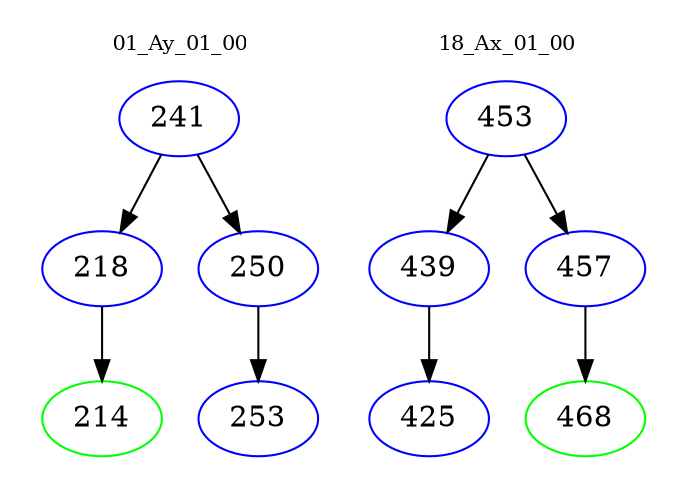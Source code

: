 digraph{
subgraph cluster_0 {
color = white
label = "01_Ay_01_00";
fontsize=10;
T0_241 [label="241", color="blue"]
T0_241 -> T0_218 [color="black"]
T0_218 [label="218", color="blue"]
T0_218 -> T0_214 [color="black"]
T0_214 [label="214", color="green"]
T0_241 -> T0_250 [color="black"]
T0_250 [label="250", color="blue"]
T0_250 -> T0_253 [color="black"]
T0_253 [label="253", color="blue"]
}
subgraph cluster_1 {
color = white
label = "18_Ax_01_00";
fontsize=10;
T1_453 [label="453", color="blue"]
T1_453 -> T1_439 [color="black"]
T1_439 [label="439", color="blue"]
T1_439 -> T1_425 [color="black"]
T1_425 [label="425", color="blue"]
T1_453 -> T1_457 [color="black"]
T1_457 [label="457", color="blue"]
T1_457 -> T1_468 [color="black"]
T1_468 [label="468", color="green"]
}
}
